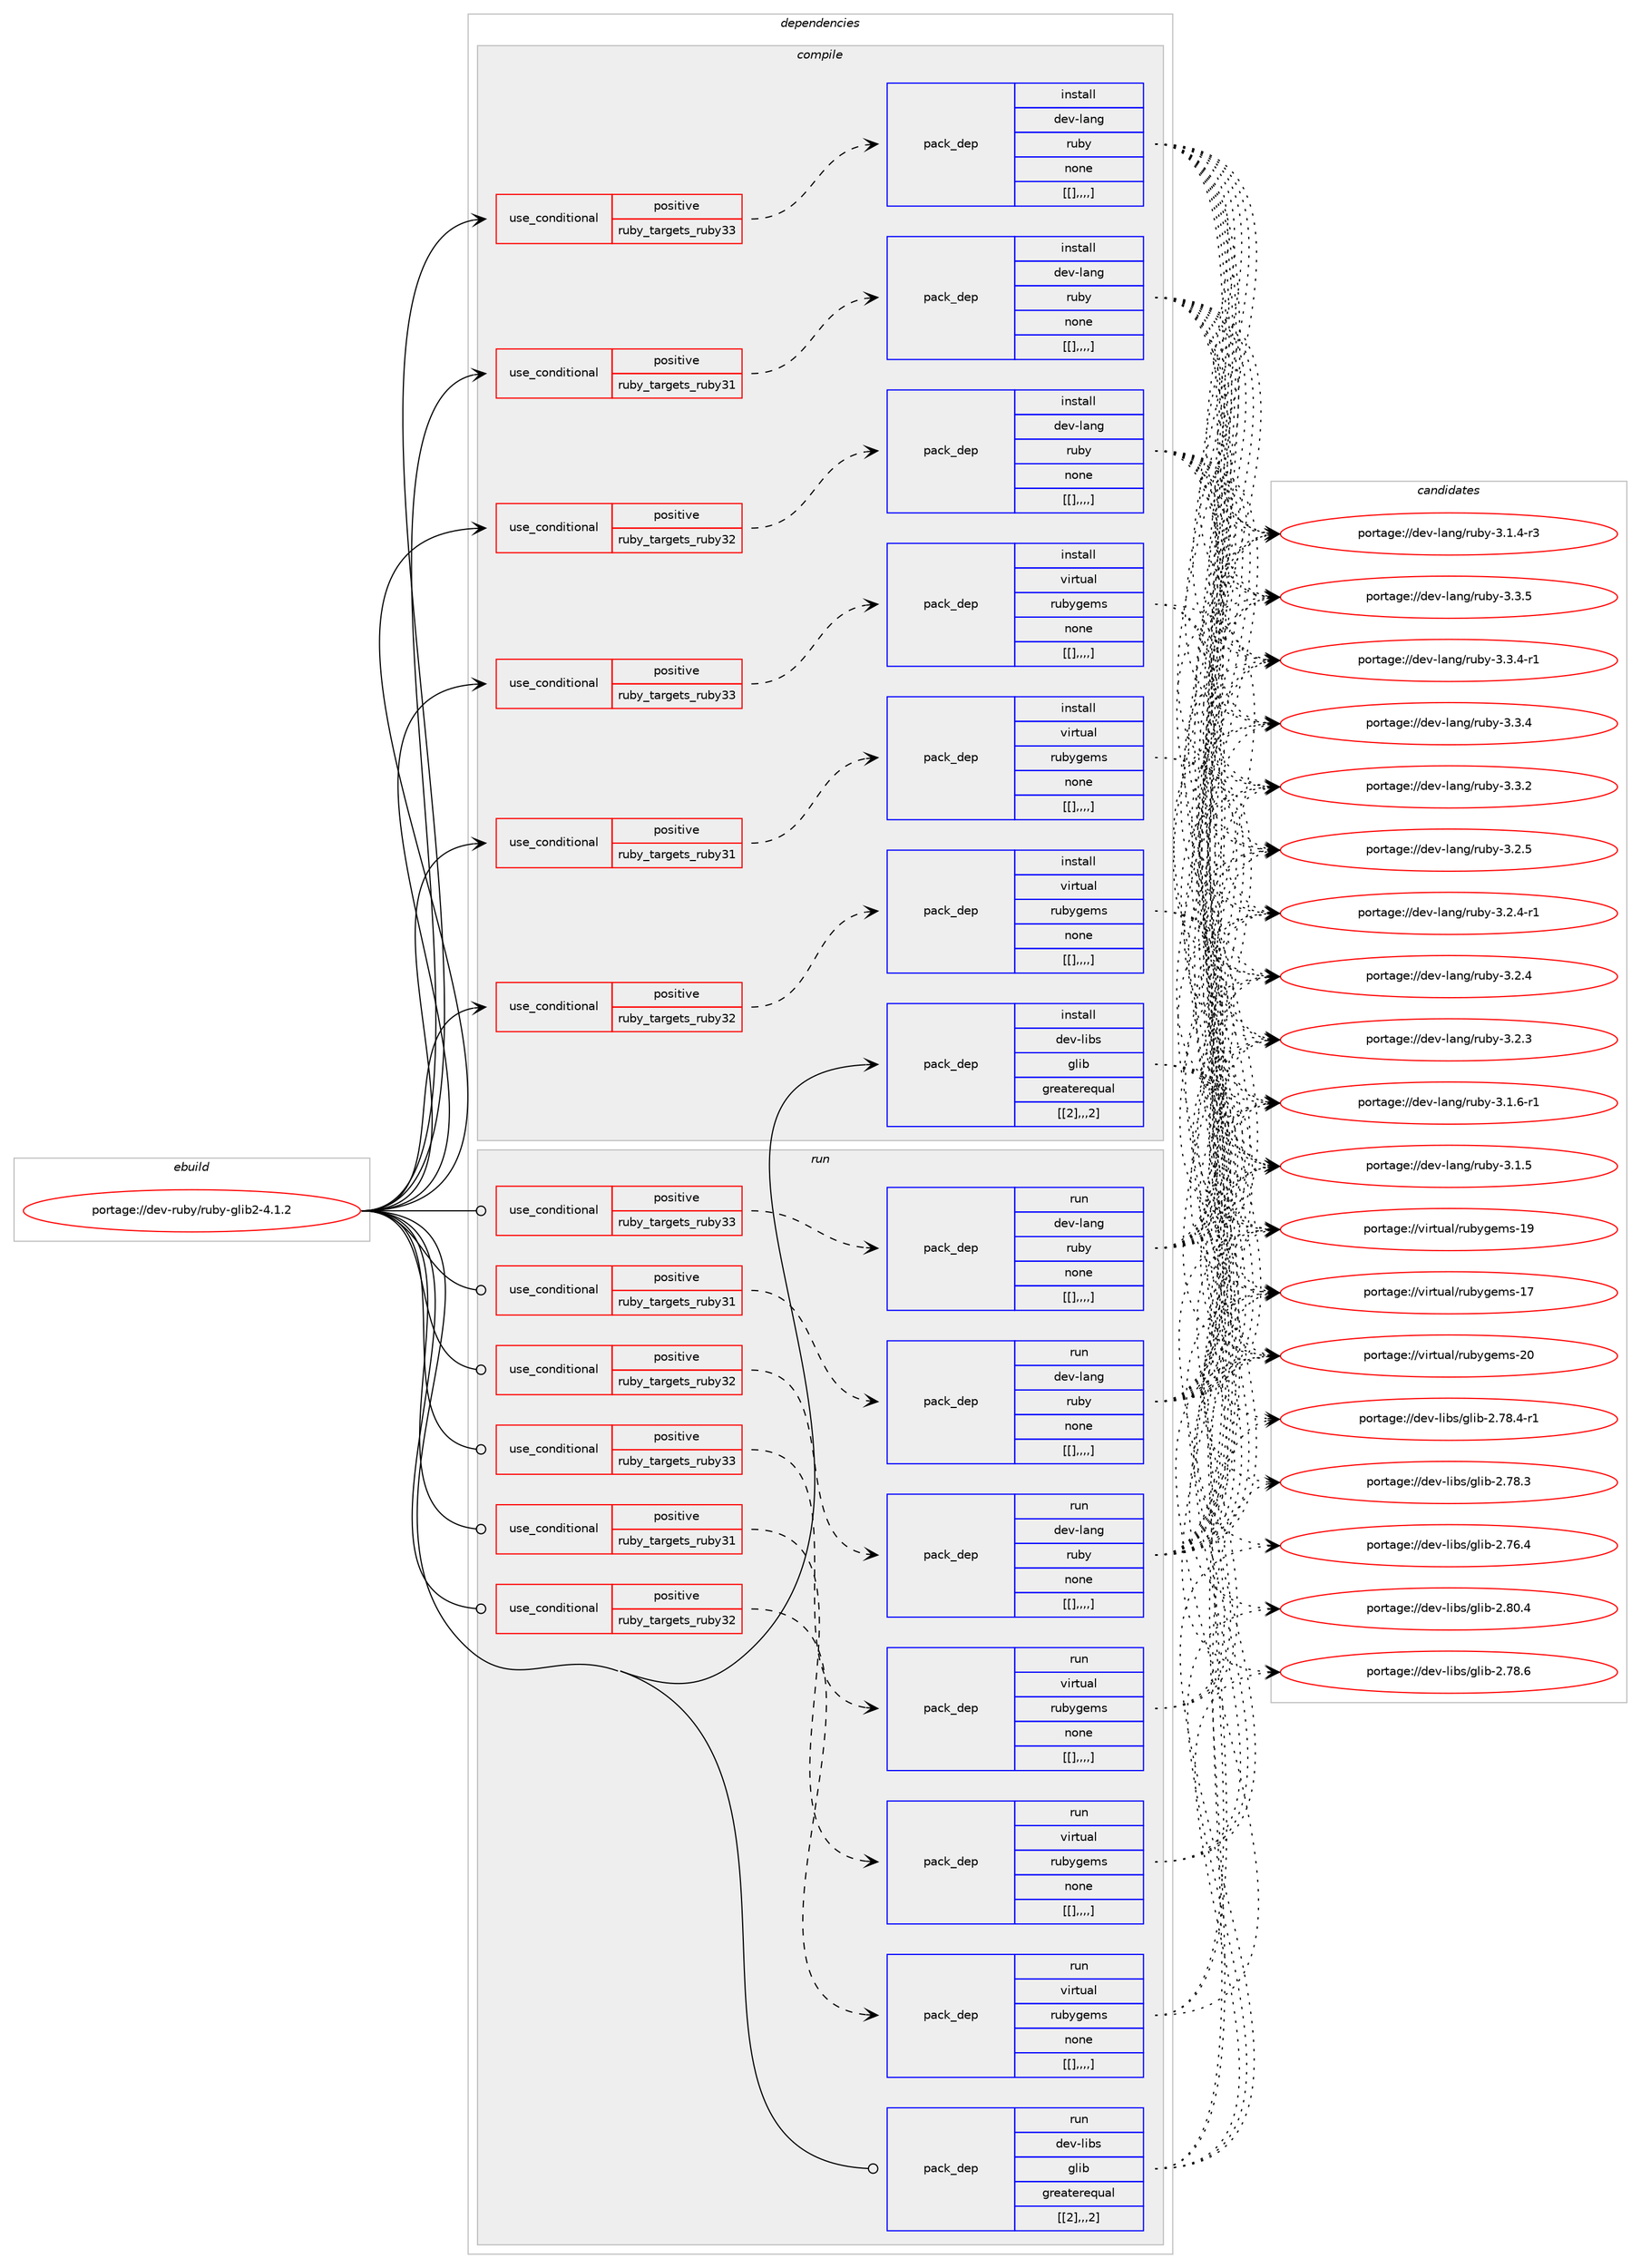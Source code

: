 digraph prolog {

# *************
# Graph options
# *************

newrank=true;
concentrate=true;
compound=true;
graph [rankdir=LR,fontname=Helvetica,fontsize=10,ranksep=1.5];#, ranksep=2.5, nodesep=0.2];
edge  [arrowhead=vee];
node  [fontname=Helvetica,fontsize=10];

# **********
# The ebuild
# **********

subgraph cluster_leftcol {
color=gray;
label=<<i>ebuild</i>>;
id [label="portage://dev-ruby/ruby-glib2-4.1.2", color=red, width=4, href="../dev-ruby/ruby-glib2-4.1.2.svg"];
}

# ****************
# The dependencies
# ****************

subgraph cluster_midcol {
color=gray;
label=<<i>dependencies</i>>;
subgraph cluster_compile {
fillcolor="#eeeeee";
style=filled;
label=<<i>compile</i>>;
subgraph cond56930 {
dependency203892 [label=<<TABLE BORDER="0" CELLBORDER="1" CELLSPACING="0" CELLPADDING="4"><TR><TD ROWSPAN="3" CELLPADDING="10">use_conditional</TD></TR><TR><TD>positive</TD></TR><TR><TD>ruby_targets_ruby31</TD></TR></TABLE>>, shape=none, color=red];
subgraph pack145585 {
dependency203893 [label=<<TABLE BORDER="0" CELLBORDER="1" CELLSPACING="0" CELLPADDING="4" WIDTH="220"><TR><TD ROWSPAN="6" CELLPADDING="30">pack_dep</TD></TR><TR><TD WIDTH="110">install</TD></TR><TR><TD>dev-lang</TD></TR><TR><TD>ruby</TD></TR><TR><TD>none</TD></TR><TR><TD>[[],,,,]</TD></TR></TABLE>>, shape=none, color=blue];
}
dependency203892:e -> dependency203893:w [weight=20,style="dashed",arrowhead="vee"];
}
id:e -> dependency203892:w [weight=20,style="solid",arrowhead="vee"];
subgraph cond56931 {
dependency203894 [label=<<TABLE BORDER="0" CELLBORDER="1" CELLSPACING="0" CELLPADDING="4"><TR><TD ROWSPAN="3" CELLPADDING="10">use_conditional</TD></TR><TR><TD>positive</TD></TR><TR><TD>ruby_targets_ruby31</TD></TR></TABLE>>, shape=none, color=red];
subgraph pack145586 {
dependency203895 [label=<<TABLE BORDER="0" CELLBORDER="1" CELLSPACING="0" CELLPADDING="4" WIDTH="220"><TR><TD ROWSPAN="6" CELLPADDING="30">pack_dep</TD></TR><TR><TD WIDTH="110">install</TD></TR><TR><TD>virtual</TD></TR><TR><TD>rubygems</TD></TR><TR><TD>none</TD></TR><TR><TD>[[],,,,]</TD></TR></TABLE>>, shape=none, color=blue];
}
dependency203894:e -> dependency203895:w [weight=20,style="dashed",arrowhead="vee"];
}
id:e -> dependency203894:w [weight=20,style="solid",arrowhead="vee"];
subgraph cond56932 {
dependency203896 [label=<<TABLE BORDER="0" CELLBORDER="1" CELLSPACING="0" CELLPADDING="4"><TR><TD ROWSPAN="3" CELLPADDING="10">use_conditional</TD></TR><TR><TD>positive</TD></TR><TR><TD>ruby_targets_ruby32</TD></TR></TABLE>>, shape=none, color=red];
subgraph pack145587 {
dependency203897 [label=<<TABLE BORDER="0" CELLBORDER="1" CELLSPACING="0" CELLPADDING="4" WIDTH="220"><TR><TD ROWSPAN="6" CELLPADDING="30">pack_dep</TD></TR><TR><TD WIDTH="110">install</TD></TR><TR><TD>dev-lang</TD></TR><TR><TD>ruby</TD></TR><TR><TD>none</TD></TR><TR><TD>[[],,,,]</TD></TR></TABLE>>, shape=none, color=blue];
}
dependency203896:e -> dependency203897:w [weight=20,style="dashed",arrowhead="vee"];
}
id:e -> dependency203896:w [weight=20,style="solid",arrowhead="vee"];
subgraph cond56933 {
dependency203898 [label=<<TABLE BORDER="0" CELLBORDER="1" CELLSPACING="0" CELLPADDING="4"><TR><TD ROWSPAN="3" CELLPADDING="10">use_conditional</TD></TR><TR><TD>positive</TD></TR><TR><TD>ruby_targets_ruby32</TD></TR></TABLE>>, shape=none, color=red];
subgraph pack145588 {
dependency203899 [label=<<TABLE BORDER="0" CELLBORDER="1" CELLSPACING="0" CELLPADDING="4" WIDTH="220"><TR><TD ROWSPAN="6" CELLPADDING="30">pack_dep</TD></TR><TR><TD WIDTH="110">install</TD></TR><TR><TD>virtual</TD></TR><TR><TD>rubygems</TD></TR><TR><TD>none</TD></TR><TR><TD>[[],,,,]</TD></TR></TABLE>>, shape=none, color=blue];
}
dependency203898:e -> dependency203899:w [weight=20,style="dashed",arrowhead="vee"];
}
id:e -> dependency203898:w [weight=20,style="solid",arrowhead="vee"];
subgraph cond56934 {
dependency203900 [label=<<TABLE BORDER="0" CELLBORDER="1" CELLSPACING="0" CELLPADDING="4"><TR><TD ROWSPAN="3" CELLPADDING="10">use_conditional</TD></TR><TR><TD>positive</TD></TR><TR><TD>ruby_targets_ruby33</TD></TR></TABLE>>, shape=none, color=red];
subgraph pack145589 {
dependency203901 [label=<<TABLE BORDER="0" CELLBORDER="1" CELLSPACING="0" CELLPADDING="4" WIDTH="220"><TR><TD ROWSPAN="6" CELLPADDING="30">pack_dep</TD></TR><TR><TD WIDTH="110">install</TD></TR><TR><TD>dev-lang</TD></TR><TR><TD>ruby</TD></TR><TR><TD>none</TD></TR><TR><TD>[[],,,,]</TD></TR></TABLE>>, shape=none, color=blue];
}
dependency203900:e -> dependency203901:w [weight=20,style="dashed",arrowhead="vee"];
}
id:e -> dependency203900:w [weight=20,style="solid",arrowhead="vee"];
subgraph cond56935 {
dependency203902 [label=<<TABLE BORDER="0" CELLBORDER="1" CELLSPACING="0" CELLPADDING="4"><TR><TD ROWSPAN="3" CELLPADDING="10">use_conditional</TD></TR><TR><TD>positive</TD></TR><TR><TD>ruby_targets_ruby33</TD></TR></TABLE>>, shape=none, color=red];
subgraph pack145590 {
dependency203903 [label=<<TABLE BORDER="0" CELLBORDER="1" CELLSPACING="0" CELLPADDING="4" WIDTH="220"><TR><TD ROWSPAN="6" CELLPADDING="30">pack_dep</TD></TR><TR><TD WIDTH="110">install</TD></TR><TR><TD>virtual</TD></TR><TR><TD>rubygems</TD></TR><TR><TD>none</TD></TR><TR><TD>[[],,,,]</TD></TR></TABLE>>, shape=none, color=blue];
}
dependency203902:e -> dependency203903:w [weight=20,style="dashed",arrowhead="vee"];
}
id:e -> dependency203902:w [weight=20,style="solid",arrowhead="vee"];
subgraph pack145591 {
dependency203904 [label=<<TABLE BORDER="0" CELLBORDER="1" CELLSPACING="0" CELLPADDING="4" WIDTH="220"><TR><TD ROWSPAN="6" CELLPADDING="30">pack_dep</TD></TR><TR><TD WIDTH="110">install</TD></TR><TR><TD>dev-libs</TD></TR><TR><TD>glib</TD></TR><TR><TD>greaterequal</TD></TR><TR><TD>[[2],,,2]</TD></TR></TABLE>>, shape=none, color=blue];
}
id:e -> dependency203904:w [weight=20,style="solid",arrowhead="vee"];
}
subgraph cluster_compileandrun {
fillcolor="#eeeeee";
style=filled;
label=<<i>compile and run</i>>;
}
subgraph cluster_run {
fillcolor="#eeeeee";
style=filled;
label=<<i>run</i>>;
subgraph cond56936 {
dependency203905 [label=<<TABLE BORDER="0" CELLBORDER="1" CELLSPACING="0" CELLPADDING="4"><TR><TD ROWSPAN="3" CELLPADDING="10">use_conditional</TD></TR><TR><TD>positive</TD></TR><TR><TD>ruby_targets_ruby31</TD></TR></TABLE>>, shape=none, color=red];
subgraph pack145592 {
dependency203906 [label=<<TABLE BORDER="0" CELLBORDER="1" CELLSPACING="0" CELLPADDING="4" WIDTH="220"><TR><TD ROWSPAN="6" CELLPADDING="30">pack_dep</TD></TR><TR><TD WIDTH="110">run</TD></TR><TR><TD>dev-lang</TD></TR><TR><TD>ruby</TD></TR><TR><TD>none</TD></TR><TR><TD>[[],,,,]</TD></TR></TABLE>>, shape=none, color=blue];
}
dependency203905:e -> dependency203906:w [weight=20,style="dashed",arrowhead="vee"];
}
id:e -> dependency203905:w [weight=20,style="solid",arrowhead="odot"];
subgraph cond56937 {
dependency203907 [label=<<TABLE BORDER="0" CELLBORDER="1" CELLSPACING="0" CELLPADDING="4"><TR><TD ROWSPAN="3" CELLPADDING="10">use_conditional</TD></TR><TR><TD>positive</TD></TR><TR><TD>ruby_targets_ruby31</TD></TR></TABLE>>, shape=none, color=red];
subgraph pack145593 {
dependency203908 [label=<<TABLE BORDER="0" CELLBORDER="1" CELLSPACING="0" CELLPADDING="4" WIDTH="220"><TR><TD ROWSPAN="6" CELLPADDING="30">pack_dep</TD></TR><TR><TD WIDTH="110">run</TD></TR><TR><TD>virtual</TD></TR><TR><TD>rubygems</TD></TR><TR><TD>none</TD></TR><TR><TD>[[],,,,]</TD></TR></TABLE>>, shape=none, color=blue];
}
dependency203907:e -> dependency203908:w [weight=20,style="dashed",arrowhead="vee"];
}
id:e -> dependency203907:w [weight=20,style="solid",arrowhead="odot"];
subgraph cond56938 {
dependency203909 [label=<<TABLE BORDER="0" CELLBORDER="1" CELLSPACING="0" CELLPADDING="4"><TR><TD ROWSPAN="3" CELLPADDING="10">use_conditional</TD></TR><TR><TD>positive</TD></TR><TR><TD>ruby_targets_ruby32</TD></TR></TABLE>>, shape=none, color=red];
subgraph pack145594 {
dependency203910 [label=<<TABLE BORDER="0" CELLBORDER="1" CELLSPACING="0" CELLPADDING="4" WIDTH="220"><TR><TD ROWSPAN="6" CELLPADDING="30">pack_dep</TD></TR><TR><TD WIDTH="110">run</TD></TR><TR><TD>dev-lang</TD></TR><TR><TD>ruby</TD></TR><TR><TD>none</TD></TR><TR><TD>[[],,,,]</TD></TR></TABLE>>, shape=none, color=blue];
}
dependency203909:e -> dependency203910:w [weight=20,style="dashed",arrowhead="vee"];
}
id:e -> dependency203909:w [weight=20,style="solid",arrowhead="odot"];
subgraph cond56939 {
dependency203911 [label=<<TABLE BORDER="0" CELLBORDER="1" CELLSPACING="0" CELLPADDING="4"><TR><TD ROWSPAN="3" CELLPADDING="10">use_conditional</TD></TR><TR><TD>positive</TD></TR><TR><TD>ruby_targets_ruby32</TD></TR></TABLE>>, shape=none, color=red];
subgraph pack145595 {
dependency203912 [label=<<TABLE BORDER="0" CELLBORDER="1" CELLSPACING="0" CELLPADDING="4" WIDTH="220"><TR><TD ROWSPAN="6" CELLPADDING="30">pack_dep</TD></TR><TR><TD WIDTH="110">run</TD></TR><TR><TD>virtual</TD></TR><TR><TD>rubygems</TD></TR><TR><TD>none</TD></TR><TR><TD>[[],,,,]</TD></TR></TABLE>>, shape=none, color=blue];
}
dependency203911:e -> dependency203912:w [weight=20,style="dashed",arrowhead="vee"];
}
id:e -> dependency203911:w [weight=20,style="solid",arrowhead="odot"];
subgraph cond56940 {
dependency203913 [label=<<TABLE BORDER="0" CELLBORDER="1" CELLSPACING="0" CELLPADDING="4"><TR><TD ROWSPAN="3" CELLPADDING="10">use_conditional</TD></TR><TR><TD>positive</TD></TR><TR><TD>ruby_targets_ruby33</TD></TR></TABLE>>, shape=none, color=red];
subgraph pack145596 {
dependency203914 [label=<<TABLE BORDER="0" CELLBORDER="1" CELLSPACING="0" CELLPADDING="4" WIDTH="220"><TR><TD ROWSPAN="6" CELLPADDING="30">pack_dep</TD></TR><TR><TD WIDTH="110">run</TD></TR><TR><TD>dev-lang</TD></TR><TR><TD>ruby</TD></TR><TR><TD>none</TD></TR><TR><TD>[[],,,,]</TD></TR></TABLE>>, shape=none, color=blue];
}
dependency203913:e -> dependency203914:w [weight=20,style="dashed",arrowhead="vee"];
}
id:e -> dependency203913:w [weight=20,style="solid",arrowhead="odot"];
subgraph cond56941 {
dependency203915 [label=<<TABLE BORDER="0" CELLBORDER="1" CELLSPACING="0" CELLPADDING="4"><TR><TD ROWSPAN="3" CELLPADDING="10">use_conditional</TD></TR><TR><TD>positive</TD></TR><TR><TD>ruby_targets_ruby33</TD></TR></TABLE>>, shape=none, color=red];
subgraph pack145597 {
dependency203916 [label=<<TABLE BORDER="0" CELLBORDER="1" CELLSPACING="0" CELLPADDING="4" WIDTH="220"><TR><TD ROWSPAN="6" CELLPADDING="30">pack_dep</TD></TR><TR><TD WIDTH="110">run</TD></TR><TR><TD>virtual</TD></TR><TR><TD>rubygems</TD></TR><TR><TD>none</TD></TR><TR><TD>[[],,,,]</TD></TR></TABLE>>, shape=none, color=blue];
}
dependency203915:e -> dependency203916:w [weight=20,style="dashed",arrowhead="vee"];
}
id:e -> dependency203915:w [weight=20,style="solid",arrowhead="odot"];
subgraph pack145598 {
dependency203917 [label=<<TABLE BORDER="0" CELLBORDER="1" CELLSPACING="0" CELLPADDING="4" WIDTH="220"><TR><TD ROWSPAN="6" CELLPADDING="30">pack_dep</TD></TR><TR><TD WIDTH="110">run</TD></TR><TR><TD>dev-libs</TD></TR><TR><TD>glib</TD></TR><TR><TD>greaterequal</TD></TR><TR><TD>[[2],,,2]</TD></TR></TABLE>>, shape=none, color=blue];
}
id:e -> dependency203917:w [weight=20,style="solid",arrowhead="odot"];
}
}

# **************
# The candidates
# **************

subgraph cluster_choices {
rank=same;
color=gray;
label=<<i>candidates</i>>;

subgraph choice145585 {
color=black;
nodesep=1;
choice10010111845108971101034711411798121455146514653 [label="portage://dev-lang/ruby-3.3.5", color=red, width=4,href="../dev-lang/ruby-3.3.5.svg"];
choice100101118451089711010347114117981214551465146524511449 [label="portage://dev-lang/ruby-3.3.4-r1", color=red, width=4,href="../dev-lang/ruby-3.3.4-r1.svg"];
choice10010111845108971101034711411798121455146514652 [label="portage://dev-lang/ruby-3.3.4", color=red, width=4,href="../dev-lang/ruby-3.3.4.svg"];
choice10010111845108971101034711411798121455146514650 [label="portage://dev-lang/ruby-3.3.2", color=red, width=4,href="../dev-lang/ruby-3.3.2.svg"];
choice10010111845108971101034711411798121455146504653 [label="portage://dev-lang/ruby-3.2.5", color=red, width=4,href="../dev-lang/ruby-3.2.5.svg"];
choice100101118451089711010347114117981214551465046524511449 [label="portage://dev-lang/ruby-3.2.4-r1", color=red, width=4,href="../dev-lang/ruby-3.2.4-r1.svg"];
choice10010111845108971101034711411798121455146504652 [label="portage://dev-lang/ruby-3.2.4", color=red, width=4,href="../dev-lang/ruby-3.2.4.svg"];
choice10010111845108971101034711411798121455146504651 [label="portage://dev-lang/ruby-3.2.3", color=red, width=4,href="../dev-lang/ruby-3.2.3.svg"];
choice100101118451089711010347114117981214551464946544511449 [label="portage://dev-lang/ruby-3.1.6-r1", color=red, width=4,href="../dev-lang/ruby-3.1.6-r1.svg"];
choice10010111845108971101034711411798121455146494653 [label="portage://dev-lang/ruby-3.1.5", color=red, width=4,href="../dev-lang/ruby-3.1.5.svg"];
choice100101118451089711010347114117981214551464946524511451 [label="portage://dev-lang/ruby-3.1.4-r3", color=red, width=4,href="../dev-lang/ruby-3.1.4-r3.svg"];
dependency203893:e -> choice10010111845108971101034711411798121455146514653:w [style=dotted,weight="100"];
dependency203893:e -> choice100101118451089711010347114117981214551465146524511449:w [style=dotted,weight="100"];
dependency203893:e -> choice10010111845108971101034711411798121455146514652:w [style=dotted,weight="100"];
dependency203893:e -> choice10010111845108971101034711411798121455146514650:w [style=dotted,weight="100"];
dependency203893:e -> choice10010111845108971101034711411798121455146504653:w [style=dotted,weight="100"];
dependency203893:e -> choice100101118451089711010347114117981214551465046524511449:w [style=dotted,weight="100"];
dependency203893:e -> choice10010111845108971101034711411798121455146504652:w [style=dotted,weight="100"];
dependency203893:e -> choice10010111845108971101034711411798121455146504651:w [style=dotted,weight="100"];
dependency203893:e -> choice100101118451089711010347114117981214551464946544511449:w [style=dotted,weight="100"];
dependency203893:e -> choice10010111845108971101034711411798121455146494653:w [style=dotted,weight="100"];
dependency203893:e -> choice100101118451089711010347114117981214551464946524511451:w [style=dotted,weight="100"];
}
subgraph choice145586 {
color=black;
nodesep=1;
choice118105114116117971084711411798121103101109115455048 [label="portage://virtual/rubygems-20", color=red, width=4,href="../virtual/rubygems-20.svg"];
choice118105114116117971084711411798121103101109115454957 [label="portage://virtual/rubygems-19", color=red, width=4,href="../virtual/rubygems-19.svg"];
choice118105114116117971084711411798121103101109115454955 [label="portage://virtual/rubygems-17", color=red, width=4,href="../virtual/rubygems-17.svg"];
dependency203895:e -> choice118105114116117971084711411798121103101109115455048:w [style=dotted,weight="100"];
dependency203895:e -> choice118105114116117971084711411798121103101109115454957:w [style=dotted,weight="100"];
dependency203895:e -> choice118105114116117971084711411798121103101109115454955:w [style=dotted,weight="100"];
}
subgraph choice145587 {
color=black;
nodesep=1;
choice10010111845108971101034711411798121455146514653 [label="portage://dev-lang/ruby-3.3.5", color=red, width=4,href="../dev-lang/ruby-3.3.5.svg"];
choice100101118451089711010347114117981214551465146524511449 [label="portage://dev-lang/ruby-3.3.4-r1", color=red, width=4,href="../dev-lang/ruby-3.3.4-r1.svg"];
choice10010111845108971101034711411798121455146514652 [label="portage://dev-lang/ruby-3.3.4", color=red, width=4,href="../dev-lang/ruby-3.3.4.svg"];
choice10010111845108971101034711411798121455146514650 [label="portage://dev-lang/ruby-3.3.2", color=red, width=4,href="../dev-lang/ruby-3.3.2.svg"];
choice10010111845108971101034711411798121455146504653 [label="portage://dev-lang/ruby-3.2.5", color=red, width=4,href="../dev-lang/ruby-3.2.5.svg"];
choice100101118451089711010347114117981214551465046524511449 [label="portage://dev-lang/ruby-3.2.4-r1", color=red, width=4,href="../dev-lang/ruby-3.2.4-r1.svg"];
choice10010111845108971101034711411798121455146504652 [label="portage://dev-lang/ruby-3.2.4", color=red, width=4,href="../dev-lang/ruby-3.2.4.svg"];
choice10010111845108971101034711411798121455146504651 [label="portage://dev-lang/ruby-3.2.3", color=red, width=4,href="../dev-lang/ruby-3.2.3.svg"];
choice100101118451089711010347114117981214551464946544511449 [label="portage://dev-lang/ruby-3.1.6-r1", color=red, width=4,href="../dev-lang/ruby-3.1.6-r1.svg"];
choice10010111845108971101034711411798121455146494653 [label="portage://dev-lang/ruby-3.1.5", color=red, width=4,href="../dev-lang/ruby-3.1.5.svg"];
choice100101118451089711010347114117981214551464946524511451 [label="portage://dev-lang/ruby-3.1.4-r3", color=red, width=4,href="../dev-lang/ruby-3.1.4-r3.svg"];
dependency203897:e -> choice10010111845108971101034711411798121455146514653:w [style=dotted,weight="100"];
dependency203897:e -> choice100101118451089711010347114117981214551465146524511449:w [style=dotted,weight="100"];
dependency203897:e -> choice10010111845108971101034711411798121455146514652:w [style=dotted,weight="100"];
dependency203897:e -> choice10010111845108971101034711411798121455146514650:w [style=dotted,weight="100"];
dependency203897:e -> choice10010111845108971101034711411798121455146504653:w [style=dotted,weight="100"];
dependency203897:e -> choice100101118451089711010347114117981214551465046524511449:w [style=dotted,weight="100"];
dependency203897:e -> choice10010111845108971101034711411798121455146504652:w [style=dotted,weight="100"];
dependency203897:e -> choice10010111845108971101034711411798121455146504651:w [style=dotted,weight="100"];
dependency203897:e -> choice100101118451089711010347114117981214551464946544511449:w [style=dotted,weight="100"];
dependency203897:e -> choice10010111845108971101034711411798121455146494653:w [style=dotted,weight="100"];
dependency203897:e -> choice100101118451089711010347114117981214551464946524511451:w [style=dotted,weight="100"];
}
subgraph choice145588 {
color=black;
nodesep=1;
choice118105114116117971084711411798121103101109115455048 [label="portage://virtual/rubygems-20", color=red, width=4,href="../virtual/rubygems-20.svg"];
choice118105114116117971084711411798121103101109115454957 [label="portage://virtual/rubygems-19", color=red, width=4,href="../virtual/rubygems-19.svg"];
choice118105114116117971084711411798121103101109115454955 [label="portage://virtual/rubygems-17", color=red, width=4,href="../virtual/rubygems-17.svg"];
dependency203899:e -> choice118105114116117971084711411798121103101109115455048:w [style=dotted,weight="100"];
dependency203899:e -> choice118105114116117971084711411798121103101109115454957:w [style=dotted,weight="100"];
dependency203899:e -> choice118105114116117971084711411798121103101109115454955:w [style=dotted,weight="100"];
}
subgraph choice145589 {
color=black;
nodesep=1;
choice10010111845108971101034711411798121455146514653 [label="portage://dev-lang/ruby-3.3.5", color=red, width=4,href="../dev-lang/ruby-3.3.5.svg"];
choice100101118451089711010347114117981214551465146524511449 [label="portage://dev-lang/ruby-3.3.4-r1", color=red, width=4,href="../dev-lang/ruby-3.3.4-r1.svg"];
choice10010111845108971101034711411798121455146514652 [label="portage://dev-lang/ruby-3.3.4", color=red, width=4,href="../dev-lang/ruby-3.3.4.svg"];
choice10010111845108971101034711411798121455146514650 [label="portage://dev-lang/ruby-3.3.2", color=red, width=4,href="../dev-lang/ruby-3.3.2.svg"];
choice10010111845108971101034711411798121455146504653 [label="portage://dev-lang/ruby-3.2.5", color=red, width=4,href="../dev-lang/ruby-3.2.5.svg"];
choice100101118451089711010347114117981214551465046524511449 [label="portage://dev-lang/ruby-3.2.4-r1", color=red, width=4,href="../dev-lang/ruby-3.2.4-r1.svg"];
choice10010111845108971101034711411798121455146504652 [label="portage://dev-lang/ruby-3.2.4", color=red, width=4,href="../dev-lang/ruby-3.2.4.svg"];
choice10010111845108971101034711411798121455146504651 [label="portage://dev-lang/ruby-3.2.3", color=red, width=4,href="../dev-lang/ruby-3.2.3.svg"];
choice100101118451089711010347114117981214551464946544511449 [label="portage://dev-lang/ruby-3.1.6-r1", color=red, width=4,href="../dev-lang/ruby-3.1.6-r1.svg"];
choice10010111845108971101034711411798121455146494653 [label="portage://dev-lang/ruby-3.1.5", color=red, width=4,href="../dev-lang/ruby-3.1.5.svg"];
choice100101118451089711010347114117981214551464946524511451 [label="portage://dev-lang/ruby-3.1.4-r3", color=red, width=4,href="../dev-lang/ruby-3.1.4-r3.svg"];
dependency203901:e -> choice10010111845108971101034711411798121455146514653:w [style=dotted,weight="100"];
dependency203901:e -> choice100101118451089711010347114117981214551465146524511449:w [style=dotted,weight="100"];
dependency203901:e -> choice10010111845108971101034711411798121455146514652:w [style=dotted,weight="100"];
dependency203901:e -> choice10010111845108971101034711411798121455146514650:w [style=dotted,weight="100"];
dependency203901:e -> choice10010111845108971101034711411798121455146504653:w [style=dotted,weight="100"];
dependency203901:e -> choice100101118451089711010347114117981214551465046524511449:w [style=dotted,weight="100"];
dependency203901:e -> choice10010111845108971101034711411798121455146504652:w [style=dotted,weight="100"];
dependency203901:e -> choice10010111845108971101034711411798121455146504651:w [style=dotted,weight="100"];
dependency203901:e -> choice100101118451089711010347114117981214551464946544511449:w [style=dotted,weight="100"];
dependency203901:e -> choice10010111845108971101034711411798121455146494653:w [style=dotted,weight="100"];
dependency203901:e -> choice100101118451089711010347114117981214551464946524511451:w [style=dotted,weight="100"];
}
subgraph choice145590 {
color=black;
nodesep=1;
choice118105114116117971084711411798121103101109115455048 [label="portage://virtual/rubygems-20", color=red, width=4,href="../virtual/rubygems-20.svg"];
choice118105114116117971084711411798121103101109115454957 [label="portage://virtual/rubygems-19", color=red, width=4,href="../virtual/rubygems-19.svg"];
choice118105114116117971084711411798121103101109115454955 [label="portage://virtual/rubygems-17", color=red, width=4,href="../virtual/rubygems-17.svg"];
dependency203903:e -> choice118105114116117971084711411798121103101109115455048:w [style=dotted,weight="100"];
dependency203903:e -> choice118105114116117971084711411798121103101109115454957:w [style=dotted,weight="100"];
dependency203903:e -> choice118105114116117971084711411798121103101109115454955:w [style=dotted,weight="100"];
}
subgraph choice145591 {
color=black;
nodesep=1;
choice1001011184510810598115471031081059845504656484652 [label="portage://dev-libs/glib-2.80.4", color=red, width=4,href="../dev-libs/glib-2.80.4.svg"];
choice1001011184510810598115471031081059845504655564654 [label="portage://dev-libs/glib-2.78.6", color=red, width=4,href="../dev-libs/glib-2.78.6.svg"];
choice10010111845108105981154710310810598455046555646524511449 [label="portage://dev-libs/glib-2.78.4-r1", color=red, width=4,href="../dev-libs/glib-2.78.4-r1.svg"];
choice1001011184510810598115471031081059845504655564651 [label="portage://dev-libs/glib-2.78.3", color=red, width=4,href="../dev-libs/glib-2.78.3.svg"];
choice1001011184510810598115471031081059845504655544652 [label="portage://dev-libs/glib-2.76.4", color=red, width=4,href="../dev-libs/glib-2.76.4.svg"];
dependency203904:e -> choice1001011184510810598115471031081059845504656484652:w [style=dotted,weight="100"];
dependency203904:e -> choice1001011184510810598115471031081059845504655564654:w [style=dotted,weight="100"];
dependency203904:e -> choice10010111845108105981154710310810598455046555646524511449:w [style=dotted,weight="100"];
dependency203904:e -> choice1001011184510810598115471031081059845504655564651:w [style=dotted,weight="100"];
dependency203904:e -> choice1001011184510810598115471031081059845504655544652:w [style=dotted,weight="100"];
}
subgraph choice145592 {
color=black;
nodesep=1;
choice10010111845108971101034711411798121455146514653 [label="portage://dev-lang/ruby-3.3.5", color=red, width=4,href="../dev-lang/ruby-3.3.5.svg"];
choice100101118451089711010347114117981214551465146524511449 [label="portage://dev-lang/ruby-3.3.4-r1", color=red, width=4,href="../dev-lang/ruby-3.3.4-r1.svg"];
choice10010111845108971101034711411798121455146514652 [label="portage://dev-lang/ruby-3.3.4", color=red, width=4,href="../dev-lang/ruby-3.3.4.svg"];
choice10010111845108971101034711411798121455146514650 [label="portage://dev-lang/ruby-3.3.2", color=red, width=4,href="../dev-lang/ruby-3.3.2.svg"];
choice10010111845108971101034711411798121455146504653 [label="portage://dev-lang/ruby-3.2.5", color=red, width=4,href="../dev-lang/ruby-3.2.5.svg"];
choice100101118451089711010347114117981214551465046524511449 [label="portage://dev-lang/ruby-3.2.4-r1", color=red, width=4,href="../dev-lang/ruby-3.2.4-r1.svg"];
choice10010111845108971101034711411798121455146504652 [label="portage://dev-lang/ruby-3.2.4", color=red, width=4,href="../dev-lang/ruby-3.2.4.svg"];
choice10010111845108971101034711411798121455146504651 [label="portage://dev-lang/ruby-3.2.3", color=red, width=4,href="../dev-lang/ruby-3.2.3.svg"];
choice100101118451089711010347114117981214551464946544511449 [label="portage://dev-lang/ruby-3.1.6-r1", color=red, width=4,href="../dev-lang/ruby-3.1.6-r1.svg"];
choice10010111845108971101034711411798121455146494653 [label="portage://dev-lang/ruby-3.1.5", color=red, width=4,href="../dev-lang/ruby-3.1.5.svg"];
choice100101118451089711010347114117981214551464946524511451 [label="portage://dev-lang/ruby-3.1.4-r3", color=red, width=4,href="../dev-lang/ruby-3.1.4-r3.svg"];
dependency203906:e -> choice10010111845108971101034711411798121455146514653:w [style=dotted,weight="100"];
dependency203906:e -> choice100101118451089711010347114117981214551465146524511449:w [style=dotted,weight="100"];
dependency203906:e -> choice10010111845108971101034711411798121455146514652:w [style=dotted,weight="100"];
dependency203906:e -> choice10010111845108971101034711411798121455146514650:w [style=dotted,weight="100"];
dependency203906:e -> choice10010111845108971101034711411798121455146504653:w [style=dotted,weight="100"];
dependency203906:e -> choice100101118451089711010347114117981214551465046524511449:w [style=dotted,weight="100"];
dependency203906:e -> choice10010111845108971101034711411798121455146504652:w [style=dotted,weight="100"];
dependency203906:e -> choice10010111845108971101034711411798121455146504651:w [style=dotted,weight="100"];
dependency203906:e -> choice100101118451089711010347114117981214551464946544511449:w [style=dotted,weight="100"];
dependency203906:e -> choice10010111845108971101034711411798121455146494653:w [style=dotted,weight="100"];
dependency203906:e -> choice100101118451089711010347114117981214551464946524511451:w [style=dotted,weight="100"];
}
subgraph choice145593 {
color=black;
nodesep=1;
choice118105114116117971084711411798121103101109115455048 [label="portage://virtual/rubygems-20", color=red, width=4,href="../virtual/rubygems-20.svg"];
choice118105114116117971084711411798121103101109115454957 [label="portage://virtual/rubygems-19", color=red, width=4,href="../virtual/rubygems-19.svg"];
choice118105114116117971084711411798121103101109115454955 [label="portage://virtual/rubygems-17", color=red, width=4,href="../virtual/rubygems-17.svg"];
dependency203908:e -> choice118105114116117971084711411798121103101109115455048:w [style=dotted,weight="100"];
dependency203908:e -> choice118105114116117971084711411798121103101109115454957:w [style=dotted,weight="100"];
dependency203908:e -> choice118105114116117971084711411798121103101109115454955:w [style=dotted,weight="100"];
}
subgraph choice145594 {
color=black;
nodesep=1;
choice10010111845108971101034711411798121455146514653 [label="portage://dev-lang/ruby-3.3.5", color=red, width=4,href="../dev-lang/ruby-3.3.5.svg"];
choice100101118451089711010347114117981214551465146524511449 [label="portage://dev-lang/ruby-3.3.4-r1", color=red, width=4,href="../dev-lang/ruby-3.3.4-r1.svg"];
choice10010111845108971101034711411798121455146514652 [label="portage://dev-lang/ruby-3.3.4", color=red, width=4,href="../dev-lang/ruby-3.3.4.svg"];
choice10010111845108971101034711411798121455146514650 [label="portage://dev-lang/ruby-3.3.2", color=red, width=4,href="../dev-lang/ruby-3.3.2.svg"];
choice10010111845108971101034711411798121455146504653 [label="portage://dev-lang/ruby-3.2.5", color=red, width=4,href="../dev-lang/ruby-3.2.5.svg"];
choice100101118451089711010347114117981214551465046524511449 [label="portage://dev-lang/ruby-3.2.4-r1", color=red, width=4,href="../dev-lang/ruby-3.2.4-r1.svg"];
choice10010111845108971101034711411798121455146504652 [label="portage://dev-lang/ruby-3.2.4", color=red, width=4,href="../dev-lang/ruby-3.2.4.svg"];
choice10010111845108971101034711411798121455146504651 [label="portage://dev-lang/ruby-3.2.3", color=red, width=4,href="../dev-lang/ruby-3.2.3.svg"];
choice100101118451089711010347114117981214551464946544511449 [label="portage://dev-lang/ruby-3.1.6-r1", color=red, width=4,href="../dev-lang/ruby-3.1.6-r1.svg"];
choice10010111845108971101034711411798121455146494653 [label="portage://dev-lang/ruby-3.1.5", color=red, width=4,href="../dev-lang/ruby-3.1.5.svg"];
choice100101118451089711010347114117981214551464946524511451 [label="portage://dev-lang/ruby-3.1.4-r3", color=red, width=4,href="../dev-lang/ruby-3.1.4-r3.svg"];
dependency203910:e -> choice10010111845108971101034711411798121455146514653:w [style=dotted,weight="100"];
dependency203910:e -> choice100101118451089711010347114117981214551465146524511449:w [style=dotted,weight="100"];
dependency203910:e -> choice10010111845108971101034711411798121455146514652:w [style=dotted,weight="100"];
dependency203910:e -> choice10010111845108971101034711411798121455146514650:w [style=dotted,weight="100"];
dependency203910:e -> choice10010111845108971101034711411798121455146504653:w [style=dotted,weight="100"];
dependency203910:e -> choice100101118451089711010347114117981214551465046524511449:w [style=dotted,weight="100"];
dependency203910:e -> choice10010111845108971101034711411798121455146504652:w [style=dotted,weight="100"];
dependency203910:e -> choice10010111845108971101034711411798121455146504651:w [style=dotted,weight="100"];
dependency203910:e -> choice100101118451089711010347114117981214551464946544511449:w [style=dotted,weight="100"];
dependency203910:e -> choice10010111845108971101034711411798121455146494653:w [style=dotted,weight="100"];
dependency203910:e -> choice100101118451089711010347114117981214551464946524511451:w [style=dotted,weight="100"];
}
subgraph choice145595 {
color=black;
nodesep=1;
choice118105114116117971084711411798121103101109115455048 [label="portage://virtual/rubygems-20", color=red, width=4,href="../virtual/rubygems-20.svg"];
choice118105114116117971084711411798121103101109115454957 [label="portage://virtual/rubygems-19", color=red, width=4,href="../virtual/rubygems-19.svg"];
choice118105114116117971084711411798121103101109115454955 [label="portage://virtual/rubygems-17", color=red, width=4,href="../virtual/rubygems-17.svg"];
dependency203912:e -> choice118105114116117971084711411798121103101109115455048:w [style=dotted,weight="100"];
dependency203912:e -> choice118105114116117971084711411798121103101109115454957:w [style=dotted,weight="100"];
dependency203912:e -> choice118105114116117971084711411798121103101109115454955:w [style=dotted,weight="100"];
}
subgraph choice145596 {
color=black;
nodesep=1;
choice10010111845108971101034711411798121455146514653 [label="portage://dev-lang/ruby-3.3.5", color=red, width=4,href="../dev-lang/ruby-3.3.5.svg"];
choice100101118451089711010347114117981214551465146524511449 [label="portage://dev-lang/ruby-3.3.4-r1", color=red, width=4,href="../dev-lang/ruby-3.3.4-r1.svg"];
choice10010111845108971101034711411798121455146514652 [label="portage://dev-lang/ruby-3.3.4", color=red, width=4,href="../dev-lang/ruby-3.3.4.svg"];
choice10010111845108971101034711411798121455146514650 [label="portage://dev-lang/ruby-3.3.2", color=red, width=4,href="../dev-lang/ruby-3.3.2.svg"];
choice10010111845108971101034711411798121455146504653 [label="portage://dev-lang/ruby-3.2.5", color=red, width=4,href="../dev-lang/ruby-3.2.5.svg"];
choice100101118451089711010347114117981214551465046524511449 [label="portage://dev-lang/ruby-3.2.4-r1", color=red, width=4,href="../dev-lang/ruby-3.2.4-r1.svg"];
choice10010111845108971101034711411798121455146504652 [label="portage://dev-lang/ruby-3.2.4", color=red, width=4,href="../dev-lang/ruby-3.2.4.svg"];
choice10010111845108971101034711411798121455146504651 [label="portage://dev-lang/ruby-3.2.3", color=red, width=4,href="../dev-lang/ruby-3.2.3.svg"];
choice100101118451089711010347114117981214551464946544511449 [label="portage://dev-lang/ruby-3.1.6-r1", color=red, width=4,href="../dev-lang/ruby-3.1.6-r1.svg"];
choice10010111845108971101034711411798121455146494653 [label="portage://dev-lang/ruby-3.1.5", color=red, width=4,href="../dev-lang/ruby-3.1.5.svg"];
choice100101118451089711010347114117981214551464946524511451 [label="portage://dev-lang/ruby-3.1.4-r3", color=red, width=4,href="../dev-lang/ruby-3.1.4-r3.svg"];
dependency203914:e -> choice10010111845108971101034711411798121455146514653:w [style=dotted,weight="100"];
dependency203914:e -> choice100101118451089711010347114117981214551465146524511449:w [style=dotted,weight="100"];
dependency203914:e -> choice10010111845108971101034711411798121455146514652:w [style=dotted,weight="100"];
dependency203914:e -> choice10010111845108971101034711411798121455146514650:w [style=dotted,weight="100"];
dependency203914:e -> choice10010111845108971101034711411798121455146504653:w [style=dotted,weight="100"];
dependency203914:e -> choice100101118451089711010347114117981214551465046524511449:w [style=dotted,weight="100"];
dependency203914:e -> choice10010111845108971101034711411798121455146504652:w [style=dotted,weight="100"];
dependency203914:e -> choice10010111845108971101034711411798121455146504651:w [style=dotted,weight="100"];
dependency203914:e -> choice100101118451089711010347114117981214551464946544511449:w [style=dotted,weight="100"];
dependency203914:e -> choice10010111845108971101034711411798121455146494653:w [style=dotted,weight="100"];
dependency203914:e -> choice100101118451089711010347114117981214551464946524511451:w [style=dotted,weight="100"];
}
subgraph choice145597 {
color=black;
nodesep=1;
choice118105114116117971084711411798121103101109115455048 [label="portage://virtual/rubygems-20", color=red, width=4,href="../virtual/rubygems-20.svg"];
choice118105114116117971084711411798121103101109115454957 [label="portage://virtual/rubygems-19", color=red, width=4,href="../virtual/rubygems-19.svg"];
choice118105114116117971084711411798121103101109115454955 [label="portage://virtual/rubygems-17", color=red, width=4,href="../virtual/rubygems-17.svg"];
dependency203916:e -> choice118105114116117971084711411798121103101109115455048:w [style=dotted,weight="100"];
dependency203916:e -> choice118105114116117971084711411798121103101109115454957:w [style=dotted,weight="100"];
dependency203916:e -> choice118105114116117971084711411798121103101109115454955:w [style=dotted,weight="100"];
}
subgraph choice145598 {
color=black;
nodesep=1;
choice1001011184510810598115471031081059845504656484652 [label="portage://dev-libs/glib-2.80.4", color=red, width=4,href="../dev-libs/glib-2.80.4.svg"];
choice1001011184510810598115471031081059845504655564654 [label="portage://dev-libs/glib-2.78.6", color=red, width=4,href="../dev-libs/glib-2.78.6.svg"];
choice10010111845108105981154710310810598455046555646524511449 [label="portage://dev-libs/glib-2.78.4-r1", color=red, width=4,href="../dev-libs/glib-2.78.4-r1.svg"];
choice1001011184510810598115471031081059845504655564651 [label="portage://dev-libs/glib-2.78.3", color=red, width=4,href="../dev-libs/glib-2.78.3.svg"];
choice1001011184510810598115471031081059845504655544652 [label="portage://dev-libs/glib-2.76.4", color=red, width=4,href="../dev-libs/glib-2.76.4.svg"];
dependency203917:e -> choice1001011184510810598115471031081059845504656484652:w [style=dotted,weight="100"];
dependency203917:e -> choice1001011184510810598115471031081059845504655564654:w [style=dotted,weight="100"];
dependency203917:e -> choice10010111845108105981154710310810598455046555646524511449:w [style=dotted,weight="100"];
dependency203917:e -> choice1001011184510810598115471031081059845504655564651:w [style=dotted,weight="100"];
dependency203917:e -> choice1001011184510810598115471031081059845504655544652:w [style=dotted,weight="100"];
}
}

}
